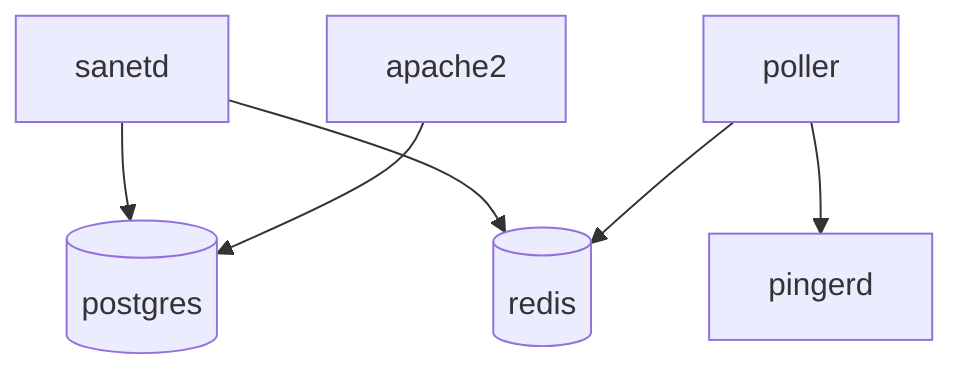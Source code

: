 flowchart TD
A[sanetd]
B[poller]
C[pingerd]
D[(redis)]
E[(postgres)]
F[apache2]

A --> E
A --> D
B --> D
F --> E
B --> C
